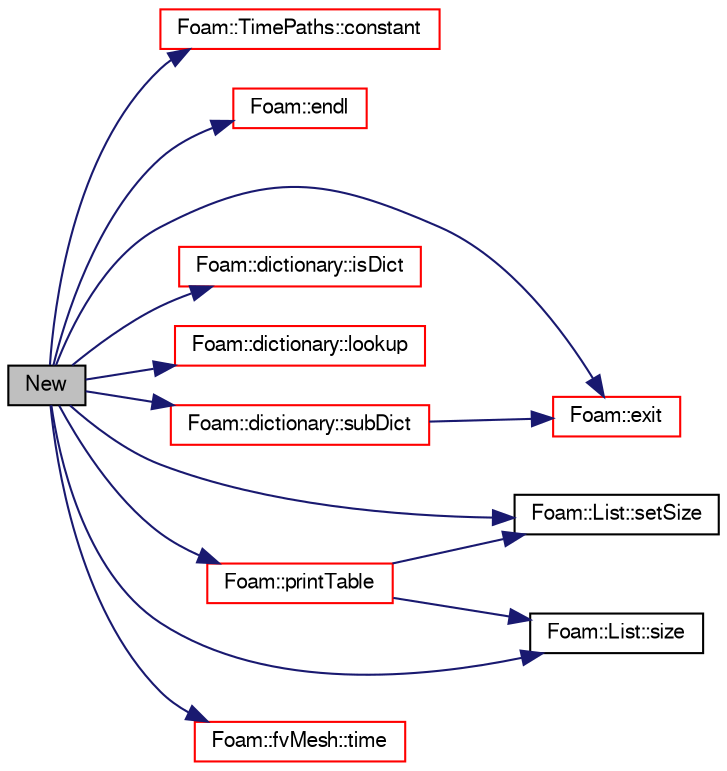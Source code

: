 digraph "New"
{
  bgcolor="transparent";
  edge [fontname="FreeSans",fontsize="10",labelfontname="FreeSans",labelfontsize="10"];
  node [fontname="FreeSans",fontsize="10",shape=record];
  rankdir="LR";
  Node36 [label="New",height=0.2,width=0.4,color="black", fillcolor="grey75", style="filled", fontcolor="black"];
  Node36 -> Node37 [color="midnightblue",fontsize="10",style="solid",fontname="FreeSans"];
  Node37 [label="Foam::TimePaths::constant",height=0.2,width=0.4,color="red",URL="$a26354.html#ab16cfc6e7be33ff5683a856ae077433c",tooltip="Return constant name. "];
  Node36 -> Node39 [color="midnightblue",fontsize="10",style="solid",fontname="FreeSans"];
  Node39 [label="Foam::endl",height=0.2,width=0.4,color="red",URL="$a21124.html#a2db8fe02a0d3909e9351bb4275b23ce4",tooltip="Add newline and flush stream. "];
  Node36 -> Node41 [color="midnightblue",fontsize="10",style="solid",fontname="FreeSans"];
  Node41 [label="Foam::exit",height=0.2,width=0.4,color="red",URL="$a21124.html#a06ca7250d8e89caf05243ec094843642"];
  Node36 -> Node86 [color="midnightblue",fontsize="10",style="solid",fontname="FreeSans"];
  Node86 [label="Foam::dictionary::isDict",height=0.2,width=0.4,color="red",URL="$a26014.html#aa4cc2aee9215f116e05032ce430e102a",tooltip="Check if entry is a sub-dictionary. "];
  Node36 -> Node88 [color="midnightblue",fontsize="10",style="solid",fontname="FreeSans"];
  Node88 [label="Foam::dictionary::lookup",height=0.2,width=0.4,color="red",URL="$a26014.html#a6a0727fa523e48977e27348663def509",tooltip="Find and return an entry data stream. "];
  Node36 -> Node342 [color="midnightblue",fontsize="10",style="solid",fontname="FreeSans"];
  Node342 [label="Foam::printTable",height=0.2,width=0.4,color="red",URL="$a21124.html#a86b59408bbed3515547770d771d194eb"];
  Node342 -> Node219 [color="midnightblue",fontsize="10",style="solid",fontname="FreeSans"];
  Node219 [label="Foam::List::setSize",height=0.2,width=0.4,color="black",URL="$a25694.html#aedb985ffeaf1bdbfeccc2a8730405703",tooltip="Reset size of List. "];
  Node342 -> Node128 [color="midnightblue",fontsize="10",style="solid",fontname="FreeSans"];
  Node128 [label="Foam::List::size",height=0.2,width=0.4,color="black",URL="$a25694.html#a8a5f6fa29bd4b500caf186f60245b384",tooltip="Override size to be inconsistent with allocated storage. "];
  Node36 -> Node219 [color="midnightblue",fontsize="10",style="solid",fontname="FreeSans"];
  Node36 -> Node128 [color="midnightblue",fontsize="10",style="solid",fontname="FreeSans"];
  Node36 -> Node186 [color="midnightblue",fontsize="10",style="solid",fontname="FreeSans"];
  Node186 [label="Foam::dictionary::subDict",height=0.2,width=0.4,color="red",URL="$a26014.html#aaa26b5f2da6aff5a6a59af5407f1bf59",tooltip="Find and return a sub-dictionary. "];
  Node186 -> Node41 [color="midnightblue",fontsize="10",style="solid",fontname="FreeSans"];
  Node36 -> Node112 [color="midnightblue",fontsize="10",style="solid",fontname="FreeSans"];
  Node112 [label="Foam::fvMesh::time",height=0.2,width=0.4,color="red",URL="$a22766.html#a0d94096809fe3376b29a2a29ca11bb18",tooltip="Return the top-level database. "];
}
